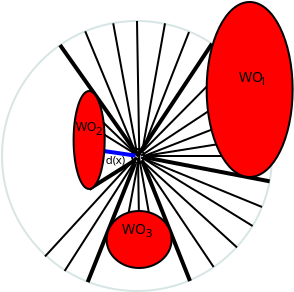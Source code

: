 <?xml version="1.0" encoding="UTF-8"?>
<dia:diagram xmlns:dia="http://www.lysator.liu.se/~alla/dia/">
  <dia:layer name="Background" visible="true" active="true">
    <dia:object type="Standard - Ellipse" version="0" id="O0">
      <dia:attribute name="obj_pos">
        <dia:point val="8.55,5.75"/>
      </dia:attribute>
      <dia:attribute name="obj_bb">
        <dia:rectangle val="8.5,5.7;22.1,19.3"/>
      </dia:attribute>
      <dia:attribute name="elem_corner">
        <dia:point val="8.55,5.75"/>
      </dia:attribute>
      <dia:attribute name="elem_width">
        <dia:real val="13.5"/>
      </dia:attribute>
      <dia:attribute name="elem_height">
        <dia:real val="13.5"/>
      </dia:attribute>
      <dia:attribute name="border_width">
        <dia:real val="0.1"/>
      </dia:attribute>
      <dia:attribute name="border_color">
        <dia:color val="#d8e5e5"/>
      </dia:attribute>
      <dia:attribute name="aspect">
        <dia:enum val="2"/>
      </dia:attribute>
    </dia:object>
    <dia:object type="Standard - Ellipse" version="0" id="O1">
      <dia:attribute name="obj_pos">
        <dia:point val="15.05,12.15"/>
      </dia:attribute>
      <dia:attribute name="obj_bb">
        <dia:rectangle val="15,12.1;15.7,12.9"/>
      </dia:attribute>
      <dia:attribute name="elem_corner">
        <dia:point val="15.05,12.15"/>
      </dia:attribute>
      <dia:attribute name="elem_width">
        <dia:real val="0.6"/>
      </dia:attribute>
      <dia:attribute name="elem_height">
        <dia:real val="0.7"/>
      </dia:attribute>
    </dia:object>
    <dia:object type="Standard - Line" version="0" id="O2">
      <dia:attribute name="obj_pos">
        <dia:point val="15.612,12.235"/>
      </dia:attribute>
      <dia:attribute name="obj_bb">
        <dia:rectangle val="15.541,7.656;20.144,12.306"/>
      </dia:attribute>
      <dia:attribute name="conn_endpoints">
        <dia:point val="15.612,12.235"/>
        <dia:point val="20.073,7.727"/>
      </dia:attribute>
      <dia:attribute name="numcp">
        <dia:int val="1"/>
      </dia:attribute>
      <dia:connections>
        <dia:connection handle="0" to="O1" connection="8"/>
        <dia:connection handle="1" to="O0" connection="2"/>
      </dia:connections>
    </dia:object>
    <dia:object type="Standard - Line" version="0" id="O3">
      <dia:attribute name="obj_pos">
        <dia:point val="15.417,12.583"/>
      </dia:attribute>
      <dia:attribute name="obj_bb">
        <dia:rectangle val="15.249,5.699;15.467,12.634"/>
      </dia:attribute>
      <dia:attribute name="conn_endpoints">
        <dia:point val="15.417,12.583"/>
        <dia:point val="15.3,5.75"/>
      </dia:attribute>
      <dia:attribute name="numcp">
        <dia:int val="1"/>
      </dia:attribute>
      <dia:connections>
        <dia:connection handle="1" to="O0" connection="1"/>
      </dia:connections>
    </dia:object>
    <dia:object type="Standard - Line" version="0" id="O4">
      <dia:attribute name="obj_pos">
        <dia:point val="15.35,12.5"/>
      </dia:attribute>
      <dia:attribute name="obj_bb">
        <dia:rectangle val="15.25,12.45;15.4,12.55"/>
      </dia:attribute>
      <dia:attribute name="conn_endpoints">
        <dia:point val="15.35,12.5"/>
        <dia:point val="15.3,12.5"/>
      </dia:attribute>
      <dia:attribute name="numcp">
        <dia:int val="1"/>
      </dia:attribute>
      <dia:connections>
        <dia:connection handle="0" to="O1" connection="8"/>
        <dia:connection handle="1" to="O0" connection="8"/>
      </dia:connections>
    </dia:object>
    <dia:object type="Standard - Line" version="0" id="O5">
      <dia:attribute name="obj_pos">
        <dia:point val="15.4,15.7"/>
      </dia:attribute>
      <dia:attribute name="obj_bb">
        <dia:rectangle val="15.299,12.533;15.451,15.751"/>
      </dia:attribute>
      <dia:attribute name="conn_endpoints">
        <dia:point val="15.4,15.7"/>
        <dia:point val="15.35,12.583"/>
      </dia:attribute>
      <dia:attribute name="numcp">
        <dia:int val="1"/>
      </dia:attribute>
    </dia:object>
    <dia:object type="Standard - Line" version="0" id="O6">
      <dia:attribute name="obj_pos">
        <dia:point val="15.65,12.5"/>
      </dia:attribute>
      <dia:attribute name="obj_bb">
        <dia:rectangle val="15.6,12.45;22.1,12.55"/>
      </dia:attribute>
      <dia:attribute name="conn_endpoints">
        <dia:point val="15.65,12.5"/>
        <dia:point val="22.05,12.5"/>
      </dia:attribute>
      <dia:attribute name="numcp">
        <dia:int val="1"/>
      </dia:attribute>
      <dia:connections>
        <dia:connection handle="0" to="O1" connection="4"/>
        <dia:connection handle="1" to="O0" connection="4"/>
      </dia:connections>
    </dia:object>
    <dia:object type="Standard - Line" version="0" id="O7">
      <dia:attribute name="obj_pos">
        <dia:point val="10.7,17.522"/>
      </dia:attribute>
      <dia:attribute name="obj_bb">
        <dia:rectangle val="10.629,12.479;15.337,17.593"/>
      </dia:attribute>
      <dia:attribute name="conn_endpoints">
        <dia:point val="10.7,17.522"/>
        <dia:point val="15.267,12.55"/>
      </dia:attribute>
      <dia:attribute name="numcp">
        <dia:int val="1"/>
      </dia:attribute>
    </dia:object>
    <dia:object type="Standard - Line" version="0" id="O8">
      <dia:attribute name="obj_pos">
        <dia:point val="13.517,10.733"/>
      </dia:attribute>
      <dia:attribute name="obj_bb">
        <dia:rectangle val="13.446,10.663;15.354,12.504"/>
      </dia:attribute>
      <dia:attribute name="conn_endpoints">
        <dia:point val="13.517,10.733"/>
        <dia:point val="15.283,12.433"/>
      </dia:attribute>
      <dia:attribute name="numcp">
        <dia:int val="1"/>
      </dia:attribute>
    </dia:object>
    <dia:object type="Standard - Line" version="0" id="O9">
      <dia:attribute name="obj_pos">
        <dia:point val="15.562,12.748"/>
      </dia:attribute>
      <dia:attribute name="obj_bb">
        <dia:rectangle val="15.492,12.677;20.371,17.143"/>
      </dia:attribute>
      <dia:attribute name="conn_endpoints">
        <dia:point val="15.562,12.748"/>
        <dia:point val="20.3,17.072"/>
      </dia:attribute>
      <dia:attribute name="numcp">
        <dia:int val="1"/>
      </dia:attribute>
      <dia:connections>
        <dia:connection handle="0" to="O1" connection="7"/>
      </dia:connections>
    </dia:object>
    <dia:object type="Standard - Line" version="0" id="O10">
      <dia:attribute name="obj_pos">
        <dia:point val="12.833,18.805"/>
      </dia:attribute>
      <dia:attribute name="obj_bb">
        <dia:rectangle val="12.703,12.734;15.335,18.935"/>
      </dia:attribute>
      <dia:attribute name="conn_endpoints">
        <dia:point val="12.833,18.805"/>
        <dia:point val="15.205,12.864"/>
      </dia:attribute>
      <dia:attribute name="numcp">
        <dia:int val="1"/>
      </dia:attribute>
      <dia:attribute name="line_width">
        <dia:real val="0.2"/>
      </dia:attribute>
      <dia:connections>
        <dia:connection handle="1" to="O1" connection="8"/>
      </dia:connections>
    </dia:object>
    <dia:object type="Standard - Line" version="0" id="O11">
      <dia:attribute name="obj_pos">
        <dia:point val="21.8,10.1"/>
      </dia:attribute>
      <dia:attribute name="obj_bb">
        <dia:rectangle val="15.585,10.035;21.865,12.565"/>
      </dia:attribute>
      <dia:attribute name="conn_endpoints">
        <dia:point val="21.8,10.1"/>
        <dia:point val="15.65,12.5"/>
      </dia:attribute>
      <dia:attribute name="numcp">
        <dia:int val="1"/>
      </dia:attribute>
      <dia:connections>
        <dia:connection handle="1" to="O1" connection="4"/>
      </dia:connections>
    </dia:object>
    <dia:object type="Standard - Line" version="0" id="O12">
      <dia:attribute name="obj_pos">
        <dia:point val="17.95,18.75"/>
      </dia:attribute>
      <dia:attribute name="obj_bb">
        <dia:rectangle val="15.432,12.618;18.08,18.88"/>
      </dia:attribute>
      <dia:attribute name="conn_endpoints">
        <dia:point val="17.95,18.75"/>
        <dia:point val="15.562,12.748"/>
      </dia:attribute>
      <dia:attribute name="numcp">
        <dia:int val="1"/>
      </dia:attribute>
      <dia:attribute name="line_width">
        <dia:real val="0.2"/>
      </dia:attribute>
      <dia:connections>
        <dia:connection handle="1" to="O1" connection="7"/>
      </dia:connections>
    </dia:object>
    <dia:object type="Standard - Line" version="0" id="O13">
      <dia:attribute name="obj_pos">
        <dia:point val="15.517,12.583"/>
      </dia:attribute>
      <dia:attribute name="obj_bb">
        <dia:rectangle val="15.451,12.518;21.615,15.115"/>
      </dia:attribute>
      <dia:attribute name="conn_endpoints">
        <dia:point val="15.517,12.583"/>
        <dia:point val="21.55,15.05"/>
      </dia:attribute>
      <dia:attribute name="numcp">
        <dia:int val="1"/>
      </dia:attribute>
    </dia:object>
    <dia:object type="Standard - Line" version="0" id="O14">
      <dia:attribute name="obj_pos">
        <dia:point val="15.562,12.252"/>
      </dia:attribute>
      <dia:attribute name="obj_bb">
        <dia:rectangle val="15.497,6.235;17.965,12.317"/>
      </dia:attribute>
      <dia:attribute name="conn_endpoints">
        <dia:point val="15.562,12.252"/>
        <dia:point val="17.9,6.3"/>
      </dia:attribute>
      <dia:attribute name="numcp">
        <dia:int val="1"/>
      </dia:attribute>
      <dia:connections>
        <dia:connection handle="0" to="O1" connection="2"/>
      </dia:connections>
    </dia:object>
    <dia:object type="Standard - Line" version="0" id="O15">
      <dia:attribute name="obj_pos">
        <dia:point val="15.3,12.5"/>
      </dia:attribute>
      <dia:attribute name="obj_bb">
        <dia:rectangle val="12.645,6.2;15.365,12.565"/>
      </dia:attribute>
      <dia:attribute name="conn_endpoints">
        <dia:point val="15.3,12.5"/>
        <dia:point val="12.711,6.265"/>
      </dia:attribute>
      <dia:attribute name="numcp">
        <dia:int val="1"/>
      </dia:attribute>
      <dia:connections>
        <dia:connection handle="0" to="O0" connection="8"/>
      </dia:connections>
    </dia:object>
    <dia:object type="Standard - Line" version="0" id="O16">
      <dia:attribute name="obj_pos">
        <dia:point val="15.325,12.5"/>
      </dia:attribute>
      <dia:attribute name="obj_bb">
        <dia:rectangle val="14.053,5.807;15.383,12.558"/>
      </dia:attribute>
      <dia:attribute name="conn_endpoints">
        <dia:point val="15.325,12.5"/>
        <dia:point val="14.111,5.865"/>
      </dia:attribute>
      <dia:attribute name="numcp">
        <dia:int val="1"/>
      </dia:attribute>
      <dia:connections>
        <dia:connection handle="0" to="O4" connection="0"/>
      </dia:connections>
    </dia:object>
    <dia:object type="Standard - Line" version="0" id="O17">
      <dia:attribute name="obj_pos">
        <dia:point val="15.562,12.252"/>
      </dia:attribute>
      <dia:attribute name="obj_bb">
        <dia:rectangle val="15.504,5.809;16.758,12.31"/>
      </dia:attribute>
      <dia:attribute name="conn_endpoints">
        <dia:point val="15.562,12.252"/>
        <dia:point val="16.7,5.867"/>
      </dia:attribute>
      <dia:attribute name="numcp">
        <dia:int val="1"/>
      </dia:attribute>
      <dia:connections>
        <dia:connection handle="0" to="O1" connection="2"/>
      </dia:connections>
    </dia:object>
    <dia:object type="Standard - Line" version="0" id="O18">
      <dia:attribute name="obj_pos">
        <dia:point val="19.05,6.883"/>
      </dia:attribute>
      <dia:attribute name="obj_bb">
        <dia:rectangle val="15.186,6.745;19.189,12.639"/>
      </dia:attribute>
      <dia:attribute name="conn_endpoints">
        <dia:point val="19.05,6.883"/>
        <dia:point val="15.325,12.5"/>
      </dia:attribute>
      <dia:attribute name="numcp">
        <dia:int val="1"/>
      </dia:attribute>
      <dia:attribute name="line_width">
        <dia:real val="0.2"/>
      </dia:attribute>
      <dia:connections>
        <dia:connection handle="1" to="O4" connection="0"/>
      </dia:connections>
    </dia:object>
    <dia:object type="Standard - Line" version="0" id="O19">
      <dia:attribute name="obj_pos">
        <dia:point val="21.061,8.815"/>
      </dia:attribute>
      <dia:attribute name="obj_bb">
        <dia:rectangle val="15.431,8.746;21.13,12.553"/>
      </dia:attribute>
      <dia:attribute name="conn_endpoints">
        <dia:point val="21.061,8.815"/>
        <dia:point val="15.5,12.483"/>
      </dia:attribute>
      <dia:attribute name="numcp">
        <dia:int val="1"/>
      </dia:attribute>
    </dia:object>
    <dia:object type="Standard - Line" version="0" id="O20">
      <dia:attribute name="obj_pos">
        <dia:point val="15.3,12.4"/>
      </dia:attribute>
      <dia:attribute name="obj_bb">
        <dia:rectangle val="11.311,6.811;15.439,12.539"/>
      </dia:attribute>
      <dia:attribute name="conn_endpoints">
        <dia:point val="15.3,12.4"/>
        <dia:point val="11.45,6.95"/>
      </dia:attribute>
      <dia:attribute name="numcp">
        <dia:int val="1"/>
      </dia:attribute>
      <dia:attribute name="line_width">
        <dia:real val="0.2"/>
      </dia:attribute>
    </dia:object>
    <dia:object type="Standard - Line" version="0" id="O21">
      <dia:attribute name="obj_pos">
        <dia:point val="22.111,11.465"/>
      </dia:attribute>
      <dia:attribute name="obj_bb">
        <dia:rectangle val="15.593,11.408;22.168,12.557"/>
      </dia:attribute>
      <dia:attribute name="conn_endpoints">
        <dia:point val="22.111,11.465"/>
        <dia:point val="15.65,12.5"/>
      </dia:attribute>
      <dia:attribute name="numcp">
        <dia:int val="1"/>
      </dia:attribute>
      <dia:connections>
        <dia:connection handle="1" to="O1" connection="4"/>
      </dia:connections>
    </dia:object>
    <dia:object type="Standard - Line" version="0" id="O22">
      <dia:attribute name="obj_pos">
        <dia:point val="21.933,13.767"/>
      </dia:attribute>
      <dia:attribute name="obj_bb">
        <dia:rectangle val="15.578,12.449;22.05,13.884"/>
      </dia:attribute>
      <dia:attribute name="conn_endpoints">
        <dia:point val="21.933,13.767"/>
        <dia:point val="15.695,12.566"/>
      </dia:attribute>
      <dia:attribute name="numcp">
        <dia:int val="1"/>
      </dia:attribute>
      <dia:attribute name="line_width">
        <dia:real val="0.2"/>
      </dia:attribute>
      <dia:connections>
        <dia:connection handle="1" to="O1" connection="8"/>
      </dia:connections>
    </dia:object>
    <dia:object type="Standard - Line" version="0" id="O23">
      <dia:attribute name="obj_pos">
        <dia:point val="15.267,12.433"/>
      </dia:attribute>
      <dia:attribute name="obj_bb">
        <dia:rectangle val="13.463,11.281;15.336,12.502"/>
      </dia:attribute>
      <dia:attribute name="conn_endpoints">
        <dia:point val="15.267,12.433"/>
        <dia:point val="13.531,11.35"/>
      </dia:attribute>
      <dia:attribute name="numcp">
        <dia:int val="1"/>
      </dia:attribute>
    </dia:object>
    <dia:object type="Standard - Line" version="0" id="O24">
      <dia:attribute name="obj_pos">
        <dia:point val="15.217,12.483"/>
      </dia:attribute>
      <dia:attribute name="obj_bb">
        <dia:rectangle val="13.514,12.136;15.33,12.597"/>
      </dia:attribute>
      <dia:attribute name="conn_endpoints">
        <dia:point val="15.217,12.483"/>
        <dia:point val="13.627,12.25"/>
      </dia:attribute>
      <dia:attribute name="numcp">
        <dia:int val="1"/>
      </dia:attribute>
      <dia:attribute name="line_color">
        <dia:color val="#0000ff"/>
      </dia:attribute>
      <dia:attribute name="line_width">
        <dia:real val="0.2"/>
      </dia:attribute>
    </dia:object>
    <dia:object type="Standard - Line" version="0" id="O25">
      <dia:attribute name="obj_pos">
        <dia:point val="12.906,14.15"/>
      </dia:attribute>
      <dia:attribute name="obj_bb">
        <dia:rectangle val="12.769,12.61;15.276,14.288"/>
      </dia:attribute>
      <dia:attribute name="conn_endpoints">
        <dia:point val="12.906,14.15"/>
        <dia:point val="15.138,12.748"/>
      </dia:attribute>
      <dia:attribute name="numcp">
        <dia:int val="1"/>
      </dia:attribute>
      <dia:attribute name="line_width">
        <dia:real val="0.2"/>
      </dia:attribute>
      <dia:connections>
        <dia:connection handle="0" to="O33" connection="6"/>
        <dia:connection handle="1" to="O1" connection="5"/>
      </dia:connections>
    </dia:object>
    <dia:object type="Standard - Line" version="0" id="O26">
      <dia:attribute name="obj_pos">
        <dia:point val="11.681,18.25"/>
      </dia:attribute>
      <dia:attribute name="obj_bb">
        <dia:rectangle val="11.612,12.531;15.369,18.319"/>
      </dia:attribute>
      <dia:attribute name="conn_endpoints">
        <dia:point val="11.681,18.25"/>
        <dia:point val="15.3,12.6"/>
      </dia:attribute>
      <dia:attribute name="numcp">
        <dia:int val="1"/>
      </dia:attribute>
    </dia:object>
    <dia:object type="Standard - Line" version="0" id="O27">
      <dia:attribute name="obj_pos">
        <dia:point val="14.832,15.6"/>
      </dia:attribute>
      <dia:attribute name="obj_bb">
        <dia:rectangle val="14.773,12.792;15.408,15.658"/>
      </dia:attribute>
      <dia:attribute name="conn_endpoints">
        <dia:point val="14.832,15.6"/>
        <dia:point val="15.35,12.85"/>
      </dia:attribute>
      <dia:attribute name="numcp">
        <dia:int val="1"/>
      </dia:attribute>
      <dia:connections>
        <dia:connection handle="1" to="O1" connection="6"/>
      </dia:connections>
    </dia:object>
    <dia:object type="Standard - Line" version="0" id="O28">
      <dia:attribute name="obj_pos">
        <dia:point val="15.931,15.55"/>
      </dia:attribute>
      <dia:attribute name="obj_bb">
        <dia:rectangle val="15.342,12.492;15.989,15.608"/>
      </dia:attribute>
      <dia:attribute name="conn_endpoints">
        <dia:point val="15.931,15.55"/>
        <dia:point val="15.4,12.55"/>
      </dia:attribute>
      <dia:attribute name="numcp">
        <dia:int val="1"/>
      </dia:attribute>
    </dia:object>
    <dia:object type="Standard - Line" version="0" id="O29">
      <dia:attribute name="obj_pos">
        <dia:point val="19.131,18.05"/>
      </dia:attribute>
      <dia:attribute name="obj_bb">
        <dia:rectangle val="15.493,12.678;19.201,18.119"/>
      </dia:attribute>
      <dia:attribute name="conn_endpoints">
        <dia:point val="19.131,18.05"/>
        <dia:point val="15.562,12.748"/>
      </dia:attribute>
      <dia:attribute name="numcp">
        <dia:int val="1"/>
      </dia:attribute>
      <dia:connections>
        <dia:connection handle="1" to="O1" connection="7"/>
      </dia:connections>
    </dia:object>
    <dia:object type="Standard - Line" version="0" id="O30">
      <dia:attribute name="obj_pos">
        <dia:point val="15.517,12.567"/>
      </dia:attribute>
      <dia:attribute name="obj_bb">
        <dia:rectangle val="15.448,12.498;21.15,16.069"/>
      </dia:attribute>
      <dia:attribute name="conn_endpoints">
        <dia:point val="15.517,12.567"/>
        <dia:point val="21.081,16"/>
      </dia:attribute>
      <dia:attribute name="numcp">
        <dia:int val="1"/>
      </dia:attribute>
    </dia:object>
    <dia:object type="Standard - Ellipse" version="0" id="O31">
      <dia:attribute name="obj_pos">
        <dia:point val="18.782,4.8"/>
      </dia:attribute>
      <dia:attribute name="obj_bb">
        <dia:rectangle val="18.732,4.75;23.131,13.6"/>
      </dia:attribute>
      <dia:attribute name="elem_corner">
        <dia:point val="18.782,4.8"/>
      </dia:attribute>
      <dia:attribute name="elem_width">
        <dia:real val="4.3"/>
      </dia:attribute>
      <dia:attribute name="elem_height">
        <dia:real val="8.75"/>
      </dia:attribute>
      <dia:attribute name="border_width">
        <dia:real val="0.1"/>
      </dia:attribute>
      <dia:attribute name="inner_color">
        <dia:color val="#ff0000"/>
      </dia:attribute>
    </dia:object>
    <dia:object type="Standard - Ellipse" version="0" id="O32">
      <dia:attribute name="obj_pos">
        <dia:point val="13.781,15.25"/>
      </dia:attribute>
      <dia:attribute name="obj_bb">
        <dia:rectangle val="13.732,15.2;17.081,18.15"/>
      </dia:attribute>
      <dia:attribute name="elem_corner">
        <dia:point val="13.781,15.25"/>
      </dia:attribute>
      <dia:attribute name="elem_width">
        <dia:real val="3.25"/>
      </dia:attribute>
      <dia:attribute name="elem_height">
        <dia:real val="2.85"/>
      </dia:attribute>
      <dia:attribute name="border_width">
        <dia:real val="0.1"/>
      </dia:attribute>
      <dia:attribute name="inner_color">
        <dia:color val="#ff0000"/>
      </dia:attribute>
    </dia:object>
    <dia:object type="Standard - Ellipse" version="0" id="O33">
      <dia:attribute name="obj_pos">
        <dia:point val="12.13,9.25"/>
      </dia:attribute>
      <dia:attribute name="obj_bb">
        <dia:rectangle val="12.08,9.2;13.733,14.2"/>
      </dia:attribute>
      <dia:attribute name="elem_corner">
        <dia:point val="12.13,9.25"/>
      </dia:attribute>
      <dia:attribute name="elem_width">
        <dia:real val="1.554"/>
      </dia:attribute>
      <dia:attribute name="elem_height">
        <dia:real val="4.9"/>
      </dia:attribute>
      <dia:attribute name="border_width">
        <dia:real val="0.1"/>
      </dia:attribute>
      <dia:attribute name="inner_color">
        <dia:color val="#ff0000"/>
      </dia:attribute>
    </dia:object>
    <dia:object type="Standard - Text" version="1" id="O34">
      <dia:attribute name="obj_pos">
        <dia:point val="20.4,8.8"/>
      </dia:attribute>
      <dia:attribute name="obj_bb">
        <dia:rectangle val="20.4,8.17;21.6,8.977"/>
      </dia:attribute>
      <dia:attribute name="text">
        <dia:composite type="text">
          <dia:attribute name="string">
            <dia:string>#WO#</dia:string>
          </dia:attribute>
          <dia:attribute name="font">
            <dia:font family="Utopia" style="0" name="Courier"/>
          </dia:attribute>
          <dia:attribute name="height">
            <dia:real val="0.882"/>
          </dia:attribute>
          <dia:attribute name="pos">
            <dia:point val="20.4,8.8"/>
          </dia:attribute>
          <dia:attribute name="color">
            <dia:color val="#000000"/>
          </dia:attribute>
          <dia:attribute name="alignment">
            <dia:enum val="0"/>
          </dia:attribute>
        </dia:composite>
      </dia:attribute>
      <dia:attribute name="valign">
        <dia:enum val="3"/>
      </dia:attribute>
    </dia:object>
    <dia:object type="Standard - Text" version="1" id="O35">
      <dia:attribute name="obj_pos">
        <dia:point val="12.232,11.25"/>
      </dia:attribute>
      <dia:attribute name="obj_bb">
        <dia:rectangle val="12.232,10.695;13.287,11.408"/>
      </dia:attribute>
      <dia:attribute name="text">
        <dia:composite type="text">
          <dia:attribute name="string">
            <dia:string>#WO#</dia:string>
          </dia:attribute>
          <dia:attribute name="font">
            <dia:font family="Utopia" style="0" name="Courier"/>
          </dia:attribute>
          <dia:attribute name="height">
            <dia:real val="0.776"/>
          </dia:attribute>
          <dia:attribute name="pos">
            <dia:point val="12.232,11.25"/>
          </dia:attribute>
          <dia:attribute name="color">
            <dia:color val="#000000"/>
          </dia:attribute>
          <dia:attribute name="alignment">
            <dia:enum val="0"/>
          </dia:attribute>
        </dia:composite>
      </dia:attribute>
      <dia:attribute name="valign">
        <dia:enum val="3"/>
      </dia:attribute>
    </dia:object>
    <dia:object type="Standard - Text" version="1" id="O36">
      <dia:attribute name="obj_pos">
        <dia:point val="14.55,16.4"/>
      </dia:attribute>
      <dia:attribute name="obj_bb">
        <dia:rectangle val="14.55,15.77;15.75,16.578"/>
      </dia:attribute>
      <dia:attribute name="text">
        <dia:composite type="text">
          <dia:attribute name="string">
            <dia:string>#WO#</dia:string>
          </dia:attribute>
          <dia:attribute name="font">
            <dia:font family="Utopia" style="0" name="Courier"/>
          </dia:attribute>
          <dia:attribute name="height">
            <dia:real val="0.882"/>
          </dia:attribute>
          <dia:attribute name="pos">
            <dia:point val="14.55,16.4"/>
          </dia:attribute>
          <dia:attribute name="color">
            <dia:color val="#000000"/>
          </dia:attribute>
          <dia:attribute name="alignment">
            <dia:enum val="0"/>
          </dia:attribute>
        </dia:composite>
      </dia:attribute>
      <dia:attribute name="valign">
        <dia:enum val="3"/>
      </dia:attribute>
    </dia:object>
    <dia:object type="Standard - Text" version="1" id="O37">
      <dia:attribute name="obj_pos">
        <dia:point val="21.45,8.95"/>
      </dia:attribute>
      <dia:attribute name="obj_bb">
        <dia:rectangle val="21.45,8.447;21.75,9.092"/>
      </dia:attribute>
      <dia:attribute name="text">
        <dia:composite type="text">
          <dia:attribute name="string">
            <dia:string>#1#</dia:string>
          </dia:attribute>
          <dia:attribute name="font">
            <dia:font family="Utopia" style="0" name="Courier"/>
          </dia:attribute>
          <dia:attribute name="height">
            <dia:real val="0.706"/>
          </dia:attribute>
          <dia:attribute name="pos">
            <dia:point val="21.45,8.95"/>
          </dia:attribute>
          <dia:attribute name="color">
            <dia:color val="#000000"/>
          </dia:attribute>
          <dia:attribute name="alignment">
            <dia:enum val="0"/>
          </dia:attribute>
        </dia:composite>
      </dia:attribute>
      <dia:attribute name="valign">
        <dia:enum val="3"/>
      </dia:attribute>
    </dia:object>
    <dia:object type="Standard - Text" version="1" id="O38">
      <dia:attribute name="obj_pos">
        <dia:point val="13.25,11.45"/>
      </dia:attribute>
      <dia:attribute name="obj_bb">
        <dia:rectangle val="13.25,10.947;13.55,11.592"/>
      </dia:attribute>
      <dia:attribute name="text">
        <dia:composite type="text">
          <dia:attribute name="string">
            <dia:string>#2#</dia:string>
          </dia:attribute>
          <dia:attribute name="font">
            <dia:font family="Utopia" style="0" name="Courier"/>
          </dia:attribute>
          <dia:attribute name="height">
            <dia:real val="0.706"/>
          </dia:attribute>
          <dia:attribute name="pos">
            <dia:point val="13.25,11.45"/>
          </dia:attribute>
          <dia:attribute name="color">
            <dia:color val="#000000"/>
          </dia:attribute>
          <dia:attribute name="alignment">
            <dia:enum val="0"/>
          </dia:attribute>
        </dia:composite>
      </dia:attribute>
      <dia:attribute name="valign">
        <dia:enum val="3"/>
      </dia:attribute>
    </dia:object>
    <dia:object type="Standard - Text" version="1" id="O39">
      <dia:attribute name="obj_pos">
        <dia:point val="15.75,16.55"/>
      </dia:attribute>
      <dia:attribute name="obj_bb">
        <dia:rectangle val="15.75,16.047;16.05,16.692"/>
      </dia:attribute>
      <dia:attribute name="text">
        <dia:composite type="text">
          <dia:attribute name="string">
            <dia:string>#3#</dia:string>
          </dia:attribute>
          <dia:attribute name="font">
            <dia:font family="Utopia" style="0" name="Courier"/>
          </dia:attribute>
          <dia:attribute name="height">
            <dia:real val="0.706"/>
          </dia:attribute>
          <dia:attribute name="pos">
            <dia:point val="15.75,16.55"/>
          </dia:attribute>
          <dia:attribute name="color">
            <dia:color val="#000000"/>
          </dia:attribute>
          <dia:attribute name="alignment">
            <dia:enum val="0"/>
          </dia:attribute>
        </dia:composite>
      </dia:attribute>
      <dia:attribute name="valign">
        <dia:enum val="3"/>
      </dia:attribute>
    </dia:object>
    <dia:object type="Standard - Text" version="1" id="O40">
      <dia:attribute name="obj_pos">
        <dia:point val="13.733,12.9"/>
      </dia:attribute>
      <dia:attribute name="obj_bb">
        <dia:rectangle val="13.733,12.398;14.741,13.043"/>
      </dia:attribute>
      <dia:attribute name="text">
        <dia:composite type="text">
          <dia:attribute name="string">
            <dia:string>#d(x)#</dia:string>
          </dia:attribute>
          <dia:attribute name="font">
            <dia:font family="Utopia" style="0" name="Courier"/>
          </dia:attribute>
          <dia:attribute name="height">
            <dia:real val="0.706"/>
          </dia:attribute>
          <dia:attribute name="pos">
            <dia:point val="13.733,12.9"/>
          </dia:attribute>
          <dia:attribute name="color">
            <dia:color val="#000000"/>
          </dia:attribute>
          <dia:attribute name="alignment">
            <dia:enum val="0"/>
          </dia:attribute>
        </dia:composite>
      </dia:attribute>
      <dia:attribute name="valign">
        <dia:enum val="3"/>
      </dia:attribute>
    </dia:object>
  </dia:layer>
</dia:diagram>
